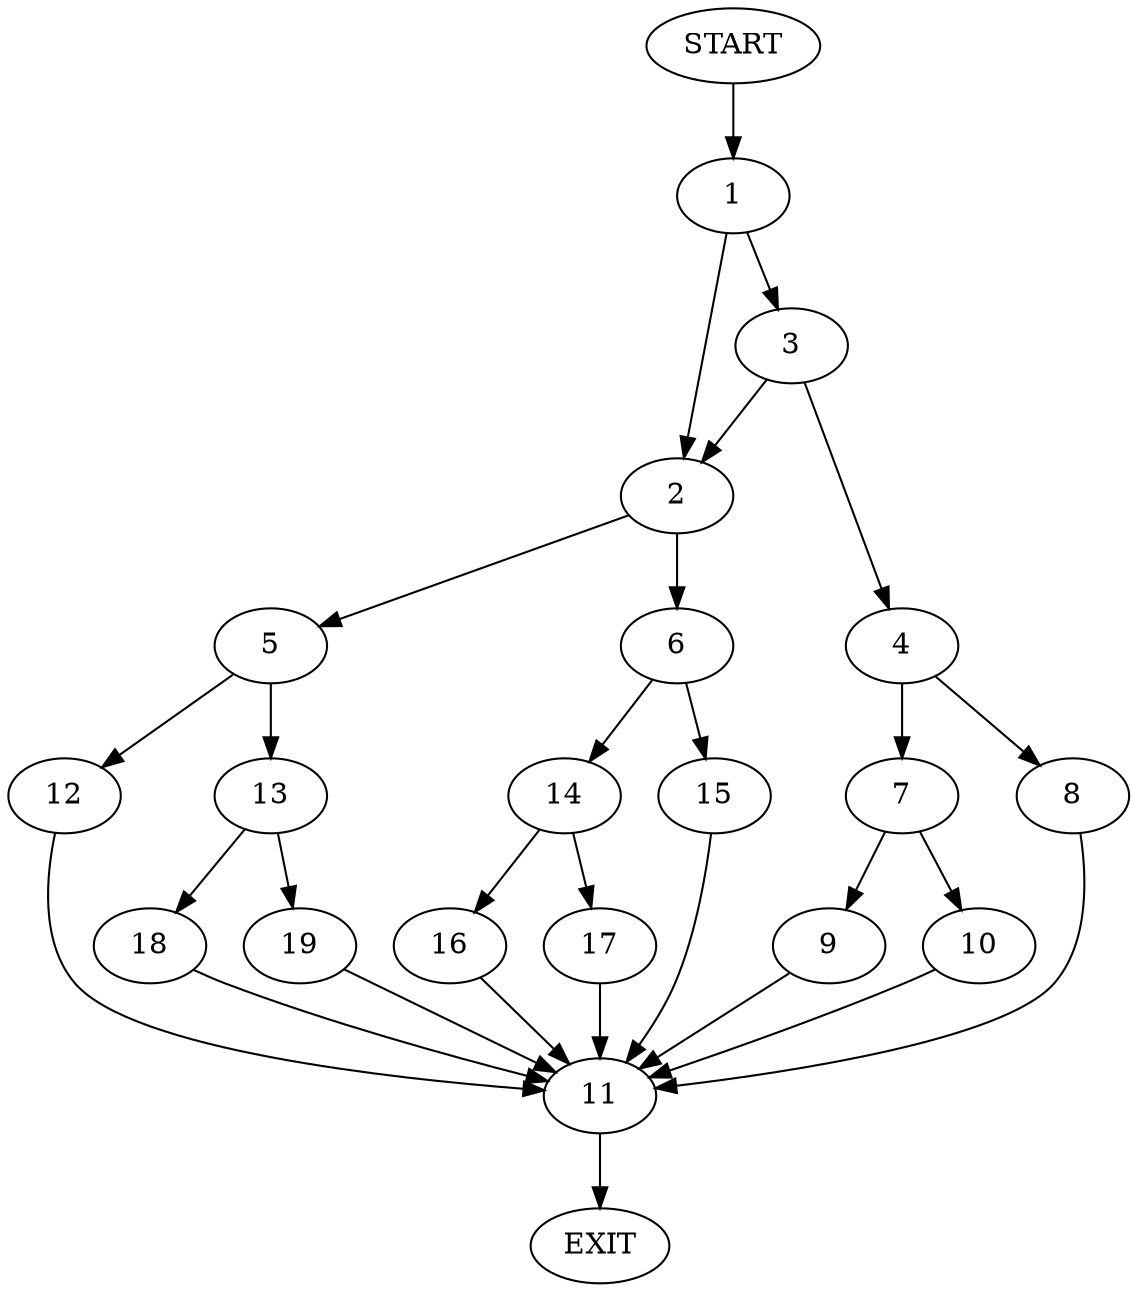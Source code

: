 digraph {
0 [label="START"]
20 [label="EXIT"]
0 -> 1
1 -> 2
1 -> 3
3 -> 2
3 -> 4
2 -> 5
2 -> 6
4 -> 7
4 -> 8
7 -> 9
7 -> 10
8 -> 11
11 -> 20
9 -> 11
10 -> 11
5 -> 12
5 -> 13
6 -> 14
6 -> 15
14 -> 16
14 -> 17
15 -> 11
17 -> 11
16 -> 11
12 -> 11
13 -> 18
13 -> 19
18 -> 11
19 -> 11
}
